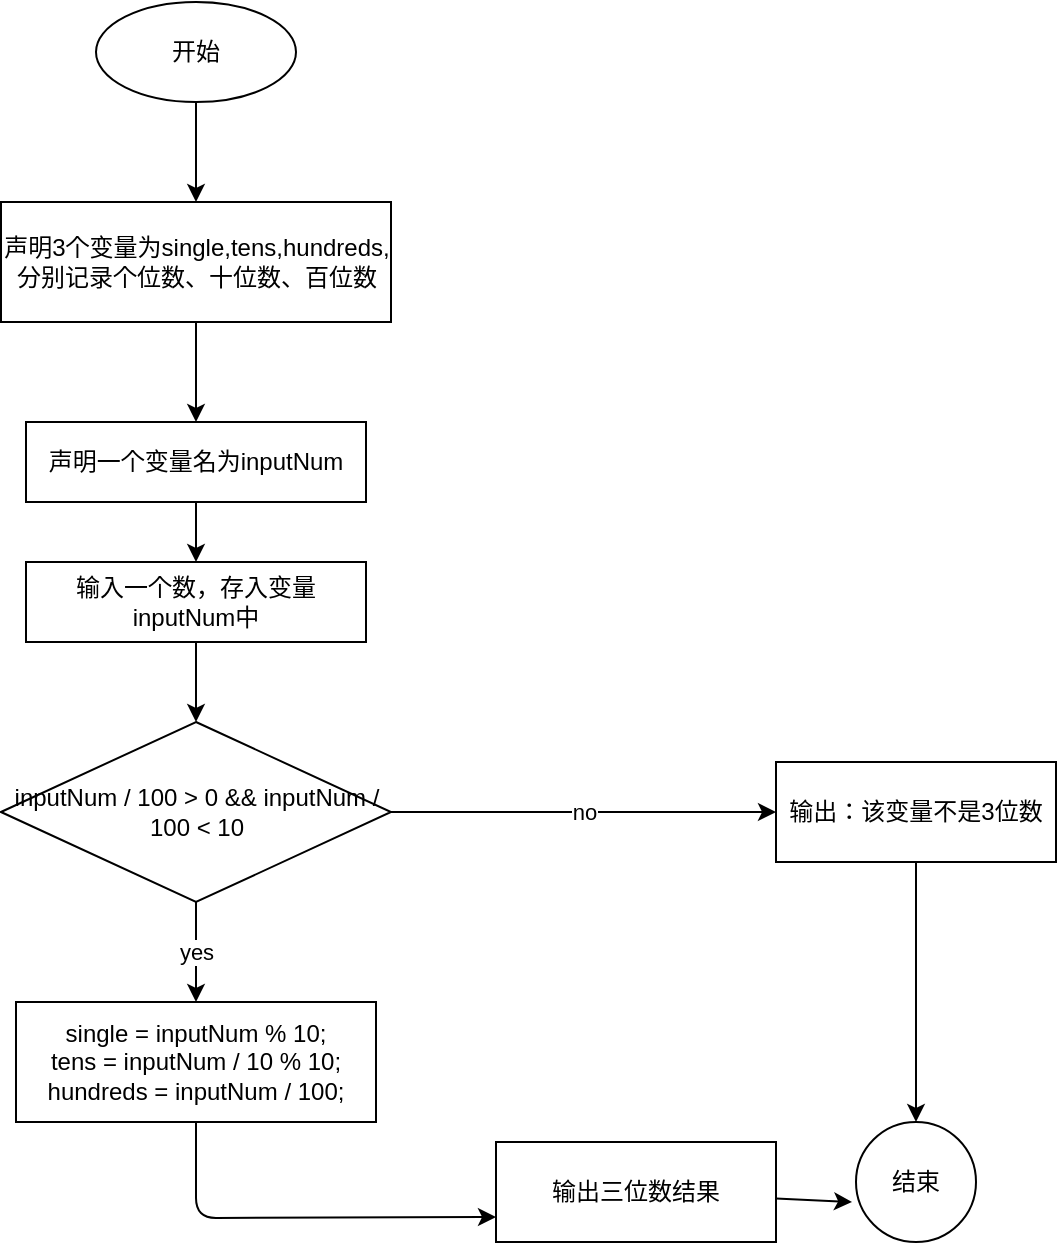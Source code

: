 <mxfile>
    <diagram id="bjxIK4jKkfntPbke8YAQ" name="第 1 页">
        <mxGraphModel dx="546" dy="602" grid="1" gridSize="10" guides="1" tooltips="1" connect="1" arrows="1" fold="1" page="1" pageScale="1" pageWidth="827" pageHeight="1169" math="0" shadow="0">
            <root>
                <mxCell id="0"/>
                <mxCell id="1" parent="0"/>
                <mxCell id="32" value="" style="edgeStyle=none;html=1;" edge="1" parent="1" source="2" target="14">
                    <mxGeometry relative="1" as="geometry"/>
                </mxCell>
                <mxCell id="2" value="开始" style="ellipse;whiteSpace=wrap;html=1;" parent="1" vertex="1">
                    <mxGeometry x="190" y="120" width="100" height="50" as="geometry"/>
                </mxCell>
                <mxCell id="26" value="" style="edgeStyle=none;html=1;" parent="1" source="3" target="15" edge="1">
                    <mxGeometry relative="1" as="geometry"/>
                </mxCell>
                <mxCell id="3" value="声明一个变量名为inputNum" style="rounded=0;whiteSpace=wrap;html=1;" parent="1" vertex="1">
                    <mxGeometry x="155" y="330" width="170" height="40" as="geometry"/>
                </mxCell>
                <mxCell id="9" value="yes" style="edgeStyle=none;html=1;entryX=0.5;entryY=0;entryDx=0;entryDy=0;" parent="1" source="4" target="8" edge="1">
                    <mxGeometry relative="1" as="geometry"/>
                </mxCell>
                <mxCell id="30" value="no" style="edgeStyle=none;html=1;entryX=0;entryY=0.5;entryDx=0;entryDy=0;" parent="1" source="4" target="10" edge="1">
                    <mxGeometry relative="1" as="geometry"/>
                </mxCell>
                <mxCell id="4" value="&lt;span&gt;inputNum / 100 &amp;gt; 0 &amp;amp;&amp;amp; inputNum / 100 &amp;lt; 10&lt;/span&gt;" style="rhombus;whiteSpace=wrap;html=1;" parent="1" vertex="1">
                    <mxGeometry x="142.5" y="480" width="195" height="90" as="geometry"/>
                </mxCell>
                <mxCell id="31" style="edgeStyle=none;html=1;entryX=0;entryY=0.75;entryDx=0;entryDy=0;" parent="1" source="8" target="20" edge="1">
                    <mxGeometry relative="1" as="geometry">
                        <Array as="points">
                            <mxPoint x="240" y="728"/>
                        </Array>
                    </mxGeometry>
                </mxCell>
                <mxCell id="8" value="single = inputNum % 10;&lt;br&gt;tens = inputNum / 10 % 10;&lt;br&gt;hundreds = inputNum / 100;" style="rounded=0;whiteSpace=wrap;html=1;" parent="1" vertex="1">
                    <mxGeometry x="150" y="620" width="180" height="60" as="geometry"/>
                </mxCell>
                <mxCell id="18" style="edgeStyle=none;html=1;entryX=0.5;entryY=0;entryDx=0;entryDy=0;" parent="1" source="10" target="17" edge="1">
                    <mxGeometry relative="1" as="geometry"/>
                </mxCell>
                <mxCell id="10" value="输出：该变量不是3位数" style="rounded=0;whiteSpace=wrap;html=1;" parent="1" vertex="1">
                    <mxGeometry x="530" y="500" width="140" height="50" as="geometry"/>
                </mxCell>
                <mxCell id="25" style="edgeStyle=none;html=1;" parent="1" source="14" target="3" edge="1">
                    <mxGeometry relative="1" as="geometry"/>
                </mxCell>
                <mxCell id="14" value="声明3个变量为single,tens,hundreds,&lt;br&gt;分别记录个位数、十位数、百位数" style="rounded=0;whiteSpace=wrap;html=1;" parent="1" vertex="1">
                    <mxGeometry x="142.5" y="220" width="195" height="60" as="geometry"/>
                </mxCell>
                <mxCell id="27" value="" style="edgeStyle=none;html=1;entryX=0.5;entryY=0;entryDx=0;entryDy=0;" parent="1" source="15" target="4" edge="1">
                    <mxGeometry relative="1" as="geometry">
                        <mxPoint x="237" y="520" as="targetPoint"/>
                    </mxGeometry>
                </mxCell>
                <mxCell id="15" value="输入一个数，存入变量inputNum中" style="rounded=0;whiteSpace=wrap;html=1;" parent="1" vertex="1">
                    <mxGeometry x="155" y="400" width="170" height="40" as="geometry"/>
                </mxCell>
                <mxCell id="17" value="结束" style="ellipse;whiteSpace=wrap;html=1;aspect=fixed;" parent="1" vertex="1">
                    <mxGeometry x="570" y="680" width="60" height="60" as="geometry"/>
                </mxCell>
                <mxCell id="21" style="edgeStyle=none;html=1;entryX=-0.033;entryY=0.667;entryDx=0;entryDy=0;entryPerimeter=0;" parent="1" source="20" target="17" edge="1">
                    <mxGeometry relative="1" as="geometry"/>
                </mxCell>
                <mxCell id="20" value="输出三位数结果" style="rounded=0;whiteSpace=wrap;html=1;" parent="1" vertex="1">
                    <mxGeometry x="390" y="690" width="140" height="50" as="geometry"/>
                </mxCell>
            </root>
        </mxGraphModel>
    </diagram>
</mxfile>